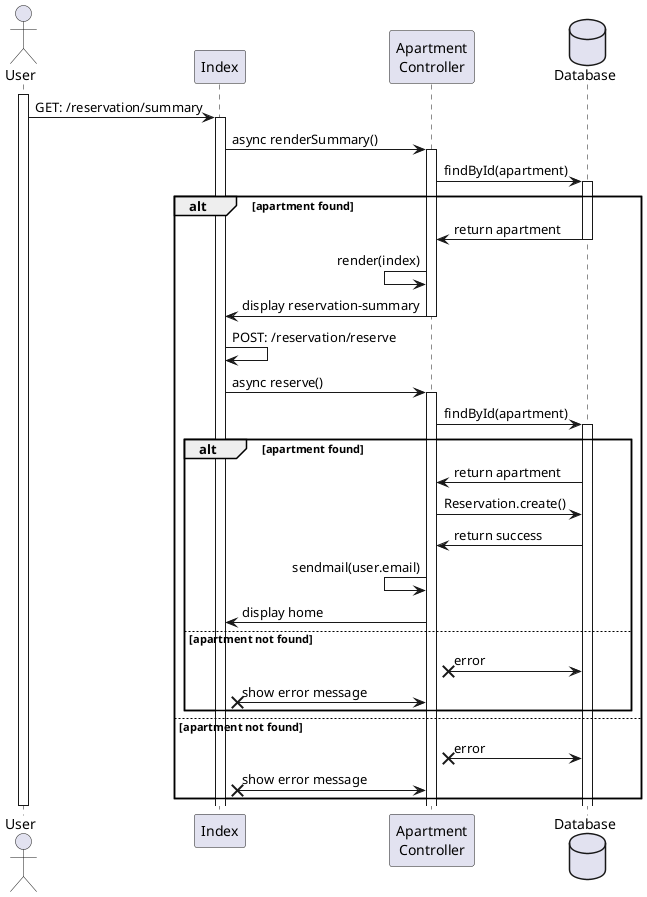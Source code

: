 @startuml create-reservation

actor User
participant "Index" as Index
participant "Apartment\nController" as ApartmentController    
database Database

activate User

        
    User -> Index: GET: /reservation/summary
    activate Index
      Index -> ApartmentController: async renderSummary()
    activate ApartmentController
    ApartmentController -> Database: findById(apartment)
    activate Database
    alt apartment found
    ApartmentController <- Database: return apartment
    deactivate Database
    ApartmentController <- ApartmentController: render(index)
    Index <- ApartmentController: display reservation-summary
    deactivate ApartmentController
    
    Index -> Index:  POST: /reservation/reserve
    Index -> ApartmentController: async reserve()
    activate ApartmentController
    ApartmentController -> Database: findById(apartment)
    activate Database
    alt apartment found
    ApartmentController <- Database: return apartment
    ApartmentController -> Database: Reservation.create()
    ApartmentController <- Database: return success
    ApartmentController <- ApartmentController: sendmail(user.email)
    Index <- ApartmentController: display home
    else apartment not found
    ApartmentController x- Database: error
    Index x- ApartmentController: show error message
    
    
    end
    else apartment not found
    ApartmentController x- Database: error
    Index x- ApartmentController: show error message
    end
    
deactivate User

@enduml